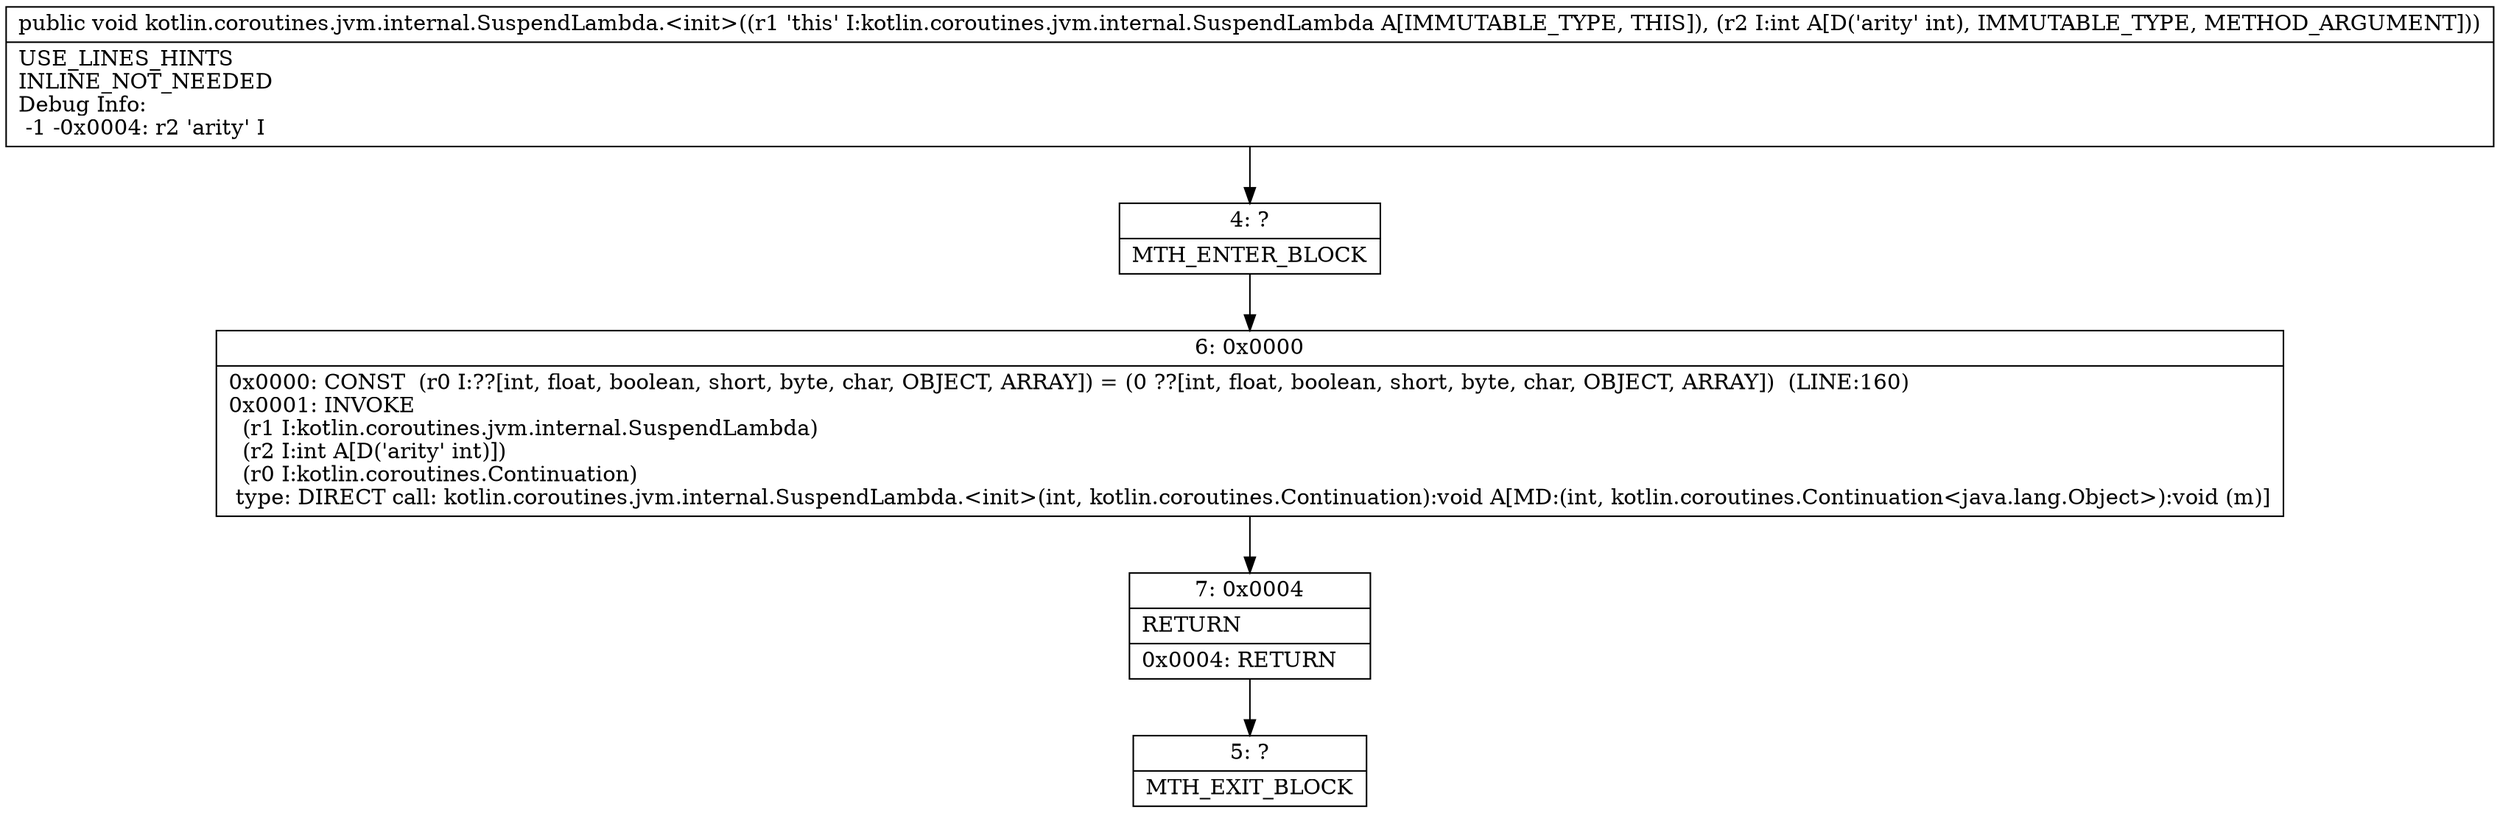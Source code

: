 digraph "CFG forkotlin.coroutines.jvm.internal.SuspendLambda.\<init\>(I)V" {
Node_4 [shape=record,label="{4\:\ ?|MTH_ENTER_BLOCK\l}"];
Node_6 [shape=record,label="{6\:\ 0x0000|0x0000: CONST  (r0 I:??[int, float, boolean, short, byte, char, OBJECT, ARRAY]) = (0 ??[int, float, boolean, short, byte, char, OBJECT, ARRAY])  (LINE:160)\l0x0001: INVOKE  \l  (r1 I:kotlin.coroutines.jvm.internal.SuspendLambda)\l  (r2 I:int A[D('arity' int)])\l  (r0 I:kotlin.coroutines.Continuation)\l type: DIRECT call: kotlin.coroutines.jvm.internal.SuspendLambda.\<init\>(int, kotlin.coroutines.Continuation):void A[MD:(int, kotlin.coroutines.Continuation\<java.lang.Object\>):void (m)]\l}"];
Node_7 [shape=record,label="{7\:\ 0x0004|RETURN\l|0x0004: RETURN   \l}"];
Node_5 [shape=record,label="{5\:\ ?|MTH_EXIT_BLOCK\l}"];
MethodNode[shape=record,label="{public void kotlin.coroutines.jvm.internal.SuspendLambda.\<init\>((r1 'this' I:kotlin.coroutines.jvm.internal.SuspendLambda A[IMMUTABLE_TYPE, THIS]), (r2 I:int A[D('arity' int), IMMUTABLE_TYPE, METHOD_ARGUMENT]))  | USE_LINES_HINTS\lINLINE_NOT_NEEDED\lDebug Info:\l  \-1 \-0x0004: r2 'arity' I\l}"];
MethodNode -> Node_4;Node_4 -> Node_6;
Node_6 -> Node_7;
Node_7 -> Node_5;
}

